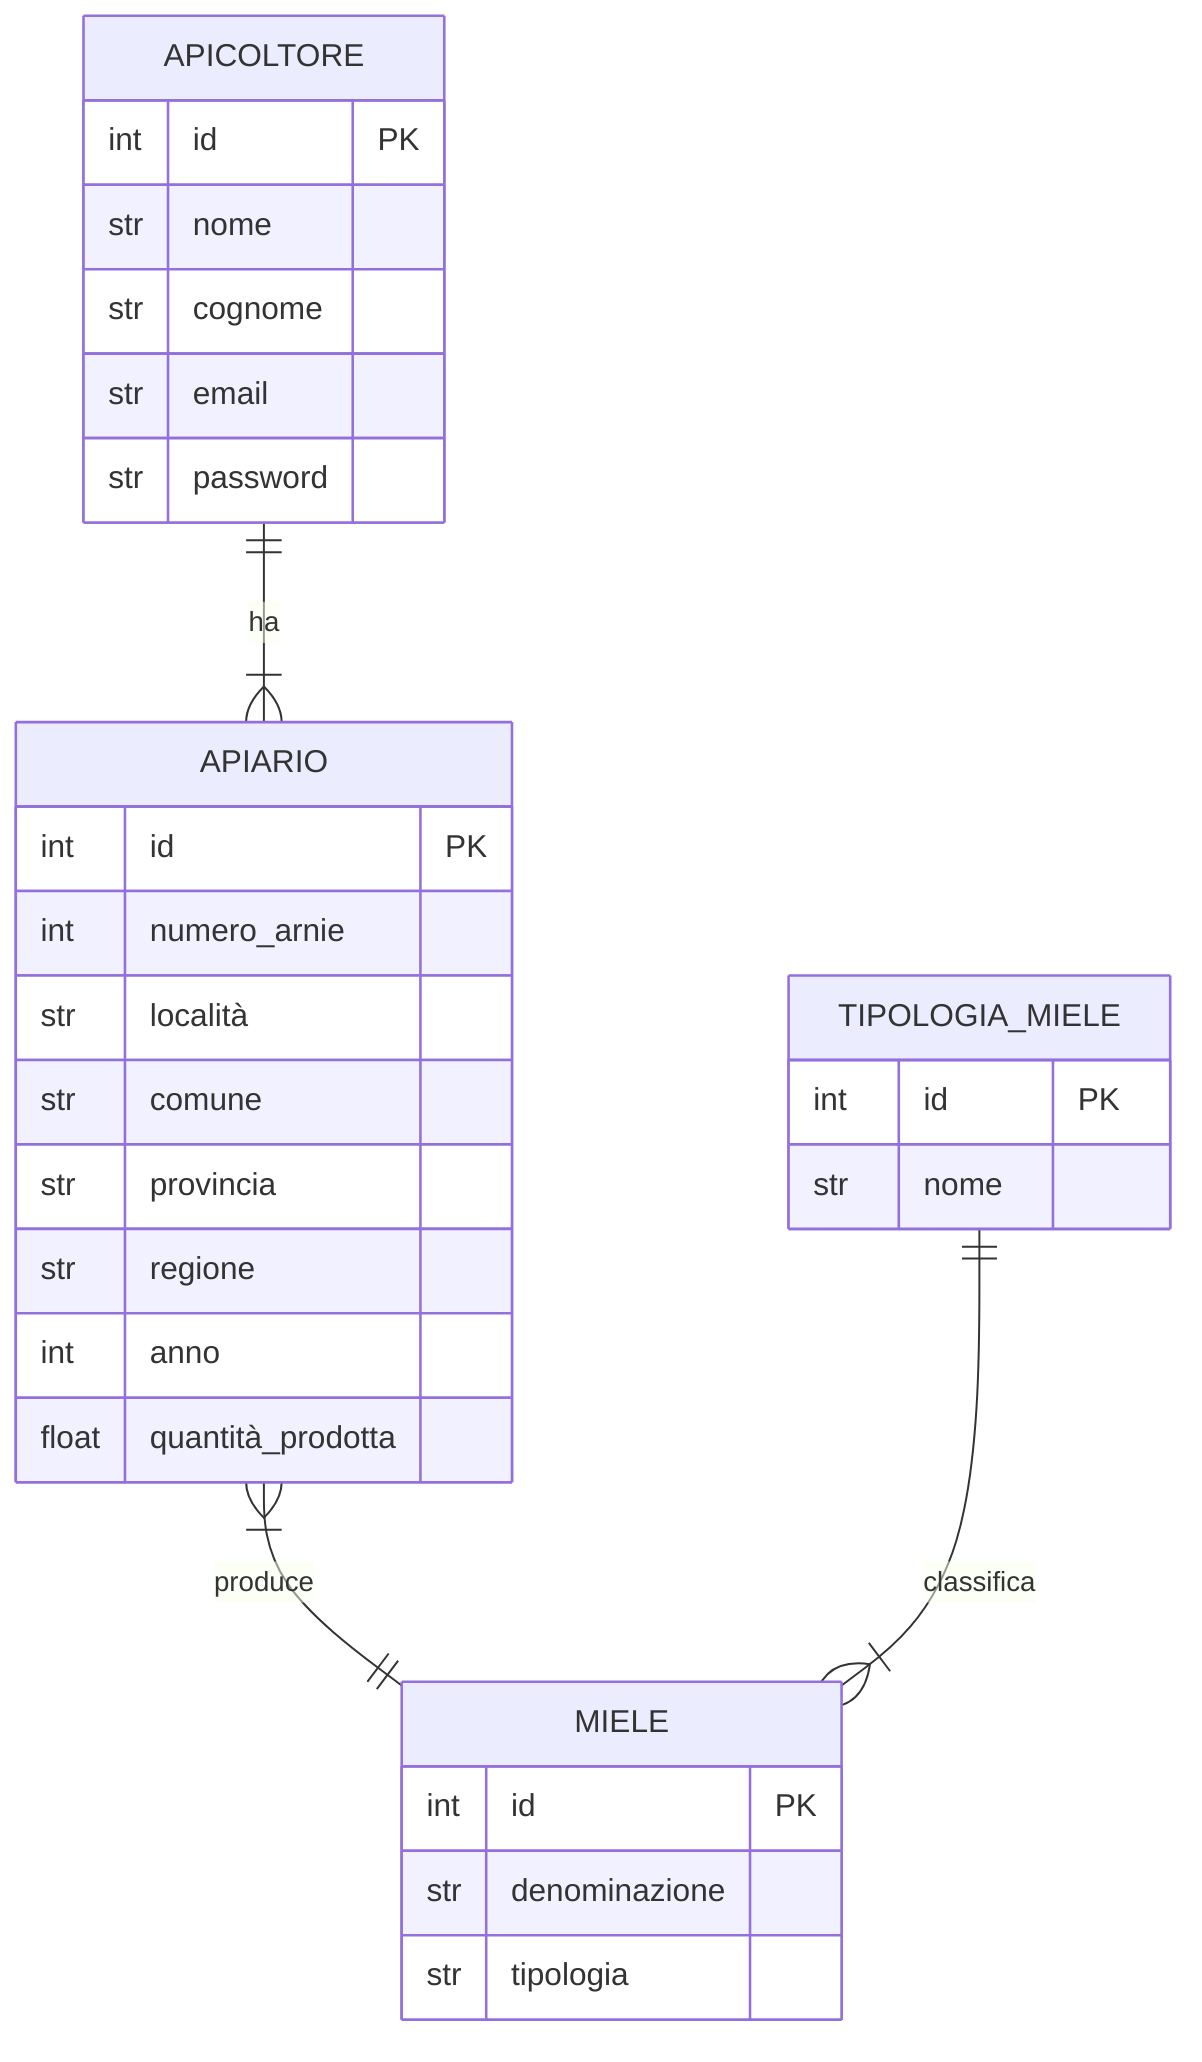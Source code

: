 erDiagram

        TIPOLOGIA_MIELE {
            int id PK
            str nome 
        }

        MIELE {
            int id PK
            str denominazione
            str tipologia
        }

        APICOLTORE {
            int id PK
            str nome
            str cognome
            str email
            str password
        }

        APIARIO {
            int id PK
            int numero_arnie
            str località
            str comune
            str provincia
            str regione
            int anno
            float quantità_prodotta
        }

    APIARIO }|--|| MIELE : produce
    APICOLTORE ||--|{ APIARIO : ha
    TIPOLOGIA_MIELE ||--|{ MIELE : classifica